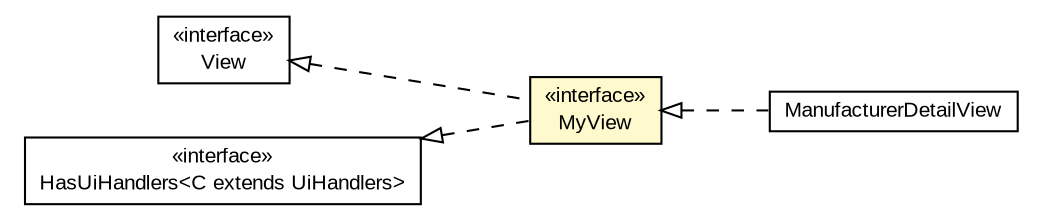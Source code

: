 #!/usr/local/bin/dot
#
# Class diagram 
# Generated by UMLGraph version R5_6-24-gf6e263 (http://www.umlgraph.org/)
#

digraph G {
	edge [fontname="arial",fontsize=10,labelfontname="arial",labelfontsize=10];
	node [fontname="arial",fontsize=10,shape=plaintext];
	nodesep=0.25;
	ranksep=0.5;
	rankdir=LR;
	// com.gwtplatform.mvp.client.View
	c323476 [label=<<table title="com.gwtplatform.mvp.client.View" border="0" cellborder="1" cellspacing="0" cellpadding="2" port="p" href="../../../../mvp/client/View.html">
		<tr><td><table border="0" cellspacing="0" cellpadding="1">
<tr><td align="center" balign="center"> &#171;interface&#187; </td></tr>
<tr><td align="center" balign="center"> View </td></tr>
		</table></td></tr>
		</table>>, URL="../../../../mvp/client/View.html", fontname="arial", fontcolor="black", fontsize=10.0];
	// com.gwtplatform.mvp.client.HasUiHandlers<C extends com.gwtplatform.mvp.client.UiHandlers>
	c323496 [label=<<table title="com.gwtplatform.mvp.client.HasUiHandlers" border="0" cellborder="1" cellspacing="0" cellpadding="2" port="p" href="../../../../mvp/client/HasUiHandlers.html">
		<tr><td><table border="0" cellspacing="0" cellpadding="1">
<tr><td align="center" balign="center"> &#171;interface&#187; </td></tr>
<tr><td align="center" balign="center"> HasUiHandlers&lt;C extends UiHandlers&gt; </td></tr>
		</table></td></tr>
		</table>>, URL="../../../../mvp/client/HasUiHandlers.html", fontname="arial", fontcolor="black", fontsize=10.0];
	// com.gwtplatform.carstore.client.application.manufacturer.ManufacturerDetailView
	c323850 [label=<<table title="com.gwtplatform.carstore.client.application.manufacturer.ManufacturerDetailView" border="0" cellborder="1" cellspacing="0" cellpadding="2" port="p" href="./ManufacturerDetailView.html">
		<tr><td><table border="0" cellspacing="0" cellpadding="1">
<tr><td align="center" balign="center"> ManufacturerDetailView </td></tr>
		</table></td></tr>
		</table>>, URL="./ManufacturerDetailView.html", fontname="arial", fontcolor="black", fontsize=10.0];
	// com.gwtplatform.carstore.client.application.manufacturer.ManufacturerDetailPresenter.MyView
	c323853 [label=<<table title="com.gwtplatform.carstore.client.application.manufacturer.ManufacturerDetailPresenter.MyView" border="0" cellborder="1" cellspacing="0" cellpadding="2" port="p" bgcolor="lemonChiffon" href="./ManufacturerDetailPresenter.MyView.html">
		<tr><td><table border="0" cellspacing="0" cellpadding="1">
<tr><td align="center" balign="center"> &#171;interface&#187; </td></tr>
<tr><td align="center" balign="center"> MyView </td></tr>
		</table></td></tr>
		</table>>, URL="./ManufacturerDetailPresenter.MyView.html", fontname="arial", fontcolor="black", fontsize=10.0];
	//com.gwtplatform.carstore.client.application.manufacturer.ManufacturerDetailView implements com.gwtplatform.carstore.client.application.manufacturer.ManufacturerDetailPresenter.MyView
	c323853:p -> c323850:p [dir=back,arrowtail=empty,style=dashed];
	//com.gwtplatform.carstore.client.application.manufacturer.ManufacturerDetailPresenter.MyView implements com.gwtplatform.mvp.client.View
	c323476:p -> c323853:p [dir=back,arrowtail=empty,style=dashed];
	//com.gwtplatform.carstore.client.application.manufacturer.ManufacturerDetailPresenter.MyView implements com.gwtplatform.mvp.client.HasUiHandlers<C extends com.gwtplatform.mvp.client.UiHandlers>
	c323496:p -> c323853:p [dir=back,arrowtail=empty,style=dashed];
}

